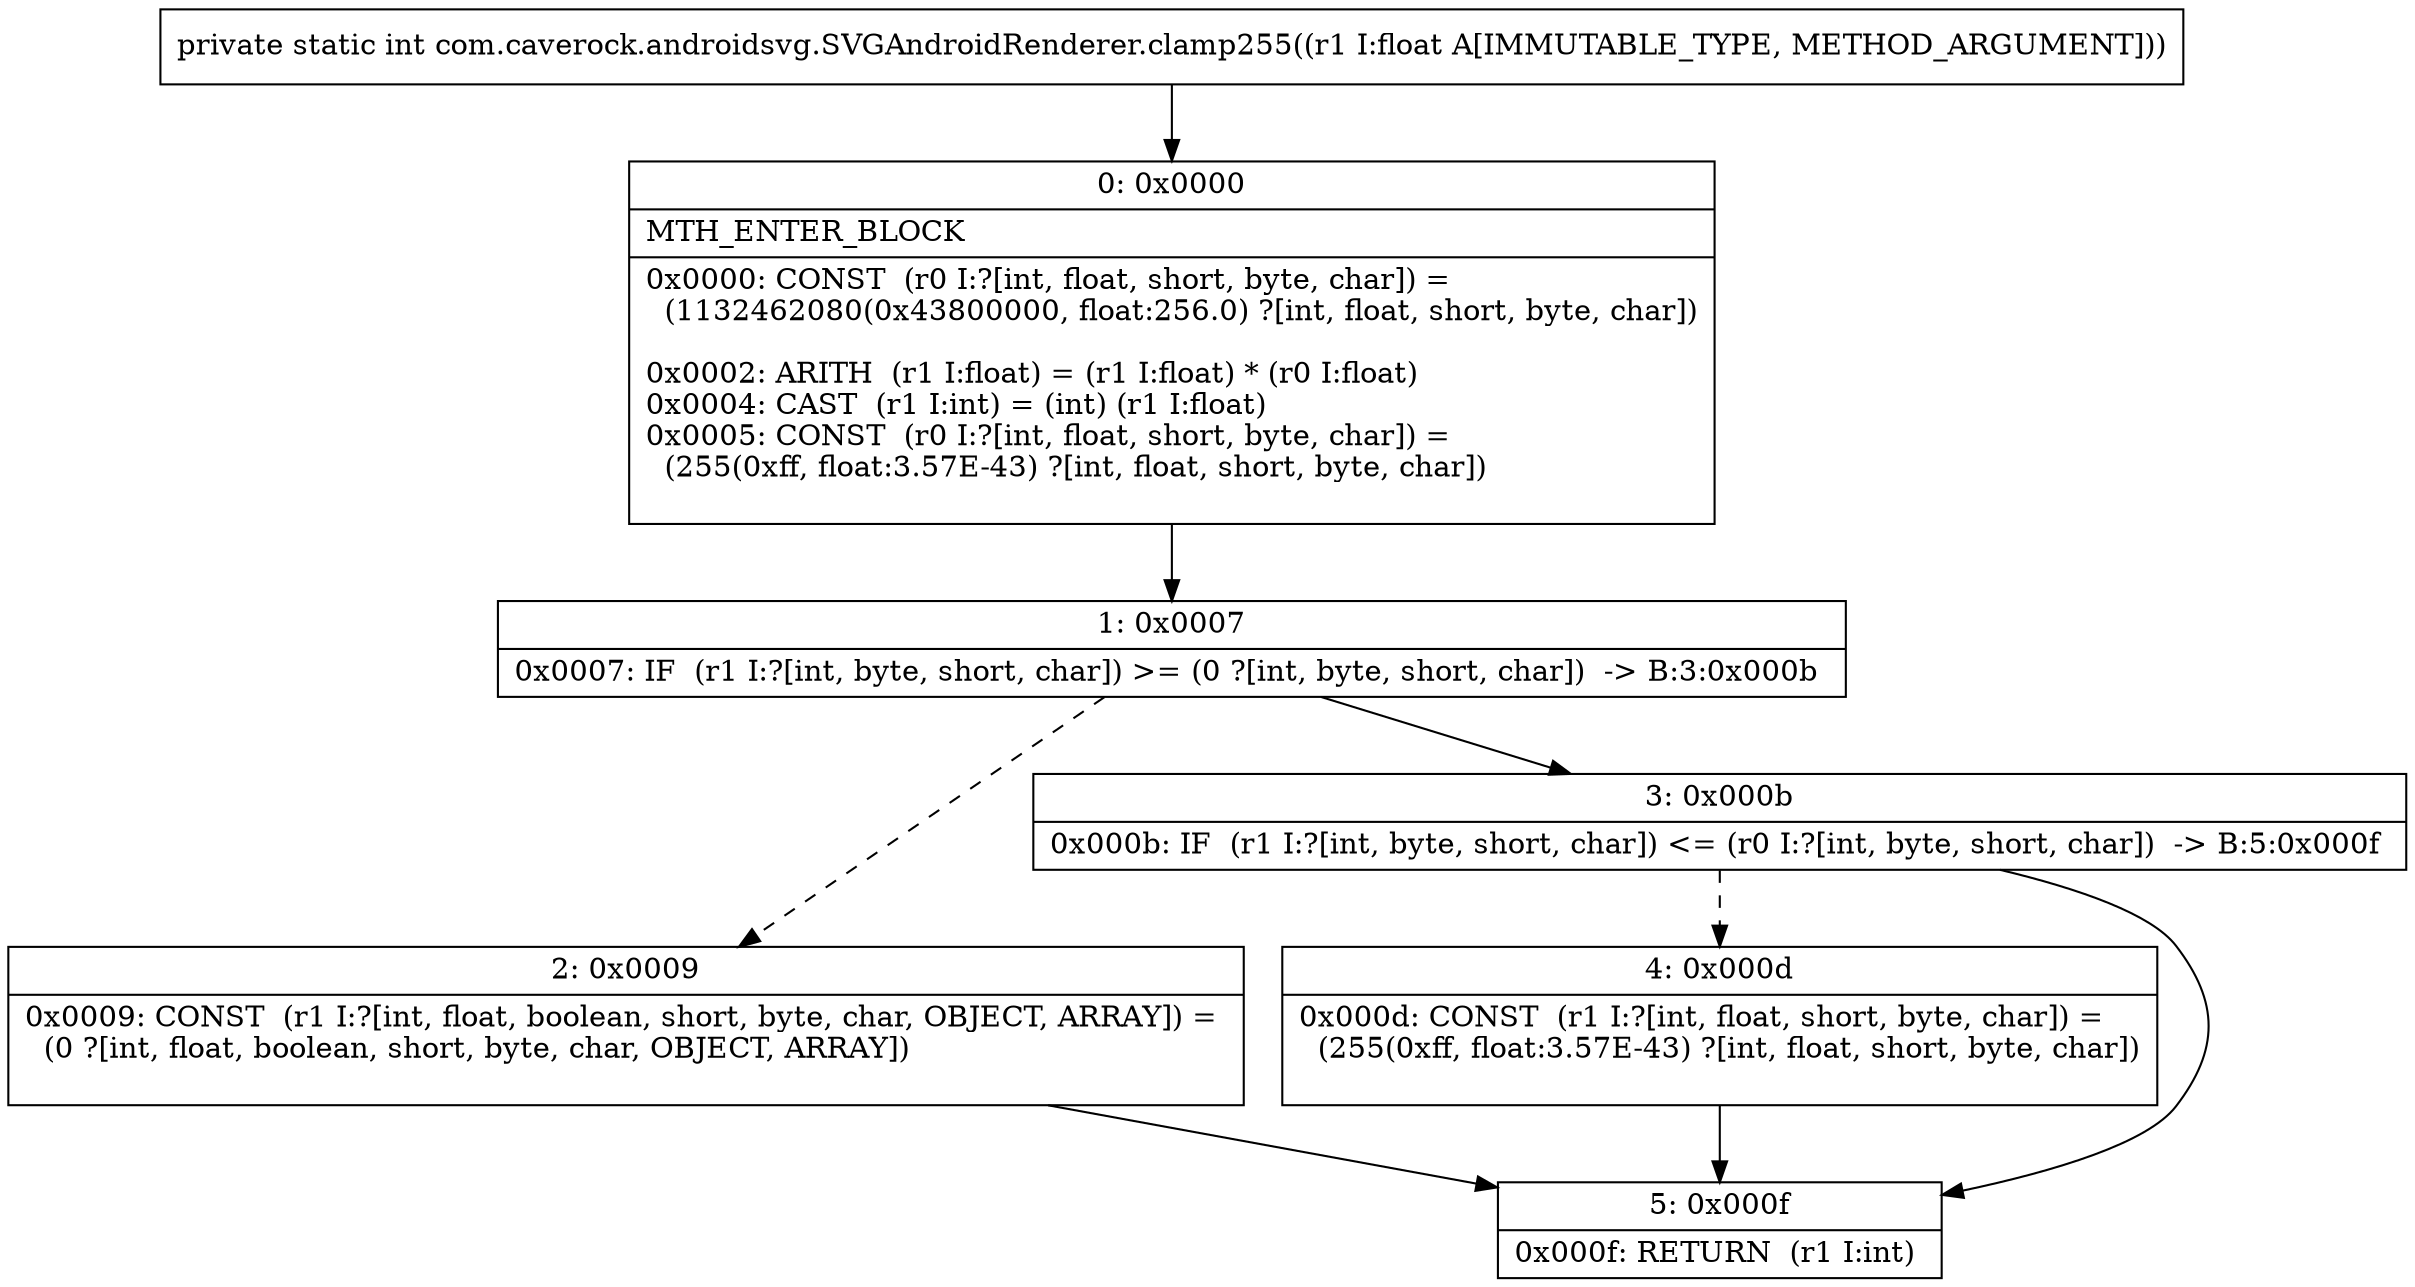 digraph "CFG forcom.caverock.androidsvg.SVGAndroidRenderer.clamp255(F)I" {
Node_0 [shape=record,label="{0\:\ 0x0000|MTH_ENTER_BLOCK\l|0x0000: CONST  (r0 I:?[int, float, short, byte, char]) = \l  (1132462080(0x43800000, float:256.0) ?[int, float, short, byte, char])\l \l0x0002: ARITH  (r1 I:float) = (r1 I:float) * (r0 I:float) \l0x0004: CAST  (r1 I:int) = (int) (r1 I:float) \l0x0005: CONST  (r0 I:?[int, float, short, byte, char]) = \l  (255(0xff, float:3.57E\-43) ?[int, float, short, byte, char])\l \l}"];
Node_1 [shape=record,label="{1\:\ 0x0007|0x0007: IF  (r1 I:?[int, byte, short, char]) \>= (0 ?[int, byte, short, char])  \-\> B:3:0x000b \l}"];
Node_2 [shape=record,label="{2\:\ 0x0009|0x0009: CONST  (r1 I:?[int, float, boolean, short, byte, char, OBJECT, ARRAY]) = \l  (0 ?[int, float, boolean, short, byte, char, OBJECT, ARRAY])\l \l}"];
Node_3 [shape=record,label="{3\:\ 0x000b|0x000b: IF  (r1 I:?[int, byte, short, char]) \<= (r0 I:?[int, byte, short, char])  \-\> B:5:0x000f \l}"];
Node_4 [shape=record,label="{4\:\ 0x000d|0x000d: CONST  (r1 I:?[int, float, short, byte, char]) = \l  (255(0xff, float:3.57E\-43) ?[int, float, short, byte, char])\l \l}"];
Node_5 [shape=record,label="{5\:\ 0x000f|0x000f: RETURN  (r1 I:int) \l}"];
MethodNode[shape=record,label="{private static int com.caverock.androidsvg.SVGAndroidRenderer.clamp255((r1 I:float A[IMMUTABLE_TYPE, METHOD_ARGUMENT])) }"];
MethodNode -> Node_0;
Node_0 -> Node_1;
Node_1 -> Node_2[style=dashed];
Node_1 -> Node_3;
Node_2 -> Node_5;
Node_3 -> Node_4[style=dashed];
Node_3 -> Node_5;
Node_4 -> Node_5;
}

